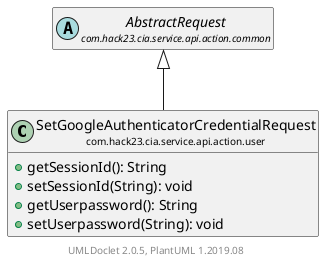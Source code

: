 @startuml
    set namespaceSeparator none
    hide empty fields
    hide empty methods

    class "<size:14>SetGoogleAuthenticatorCredentialRequest\n<size:10>com.hack23.cia.service.api.action.user" as com.hack23.cia.service.api.action.user.SetGoogleAuthenticatorCredentialRequest [[SetGoogleAuthenticatorCredentialRequest.html]] {
        +getSessionId(): String
        +setSessionId(String): void
        +getUserpassword(): String
        +setUserpassword(String): void
    }

    abstract class "<size:14>AbstractRequest\n<size:10>com.hack23.cia.service.api.action.common" as com.hack23.cia.service.api.action.common.AbstractRequest [[../common/AbstractRequest.html]]

    com.hack23.cia.service.api.action.common.AbstractRequest <|-- com.hack23.cia.service.api.action.user.SetGoogleAuthenticatorCredentialRequest

    center footer UMLDoclet 2.0.5, PlantUML 1.2019.08
@enduml
